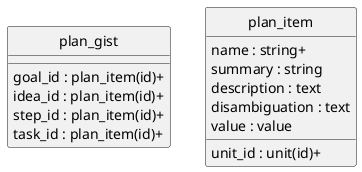 @startuml uml
skinparam monochrome true
skinparam linetype ortho
hide circle

entity plan_gist {
  goal_id : plan_item(id)+
  idea_id : plan_item(id)+
  step_id : plan_item(id)+
  task_id : plan_item(id)+
}

entity plan_item {
  name : string+
  summary : string
  description : text
  disambiguation : text
  unit_id : unit(id)+
  value : value
}

@enduml
